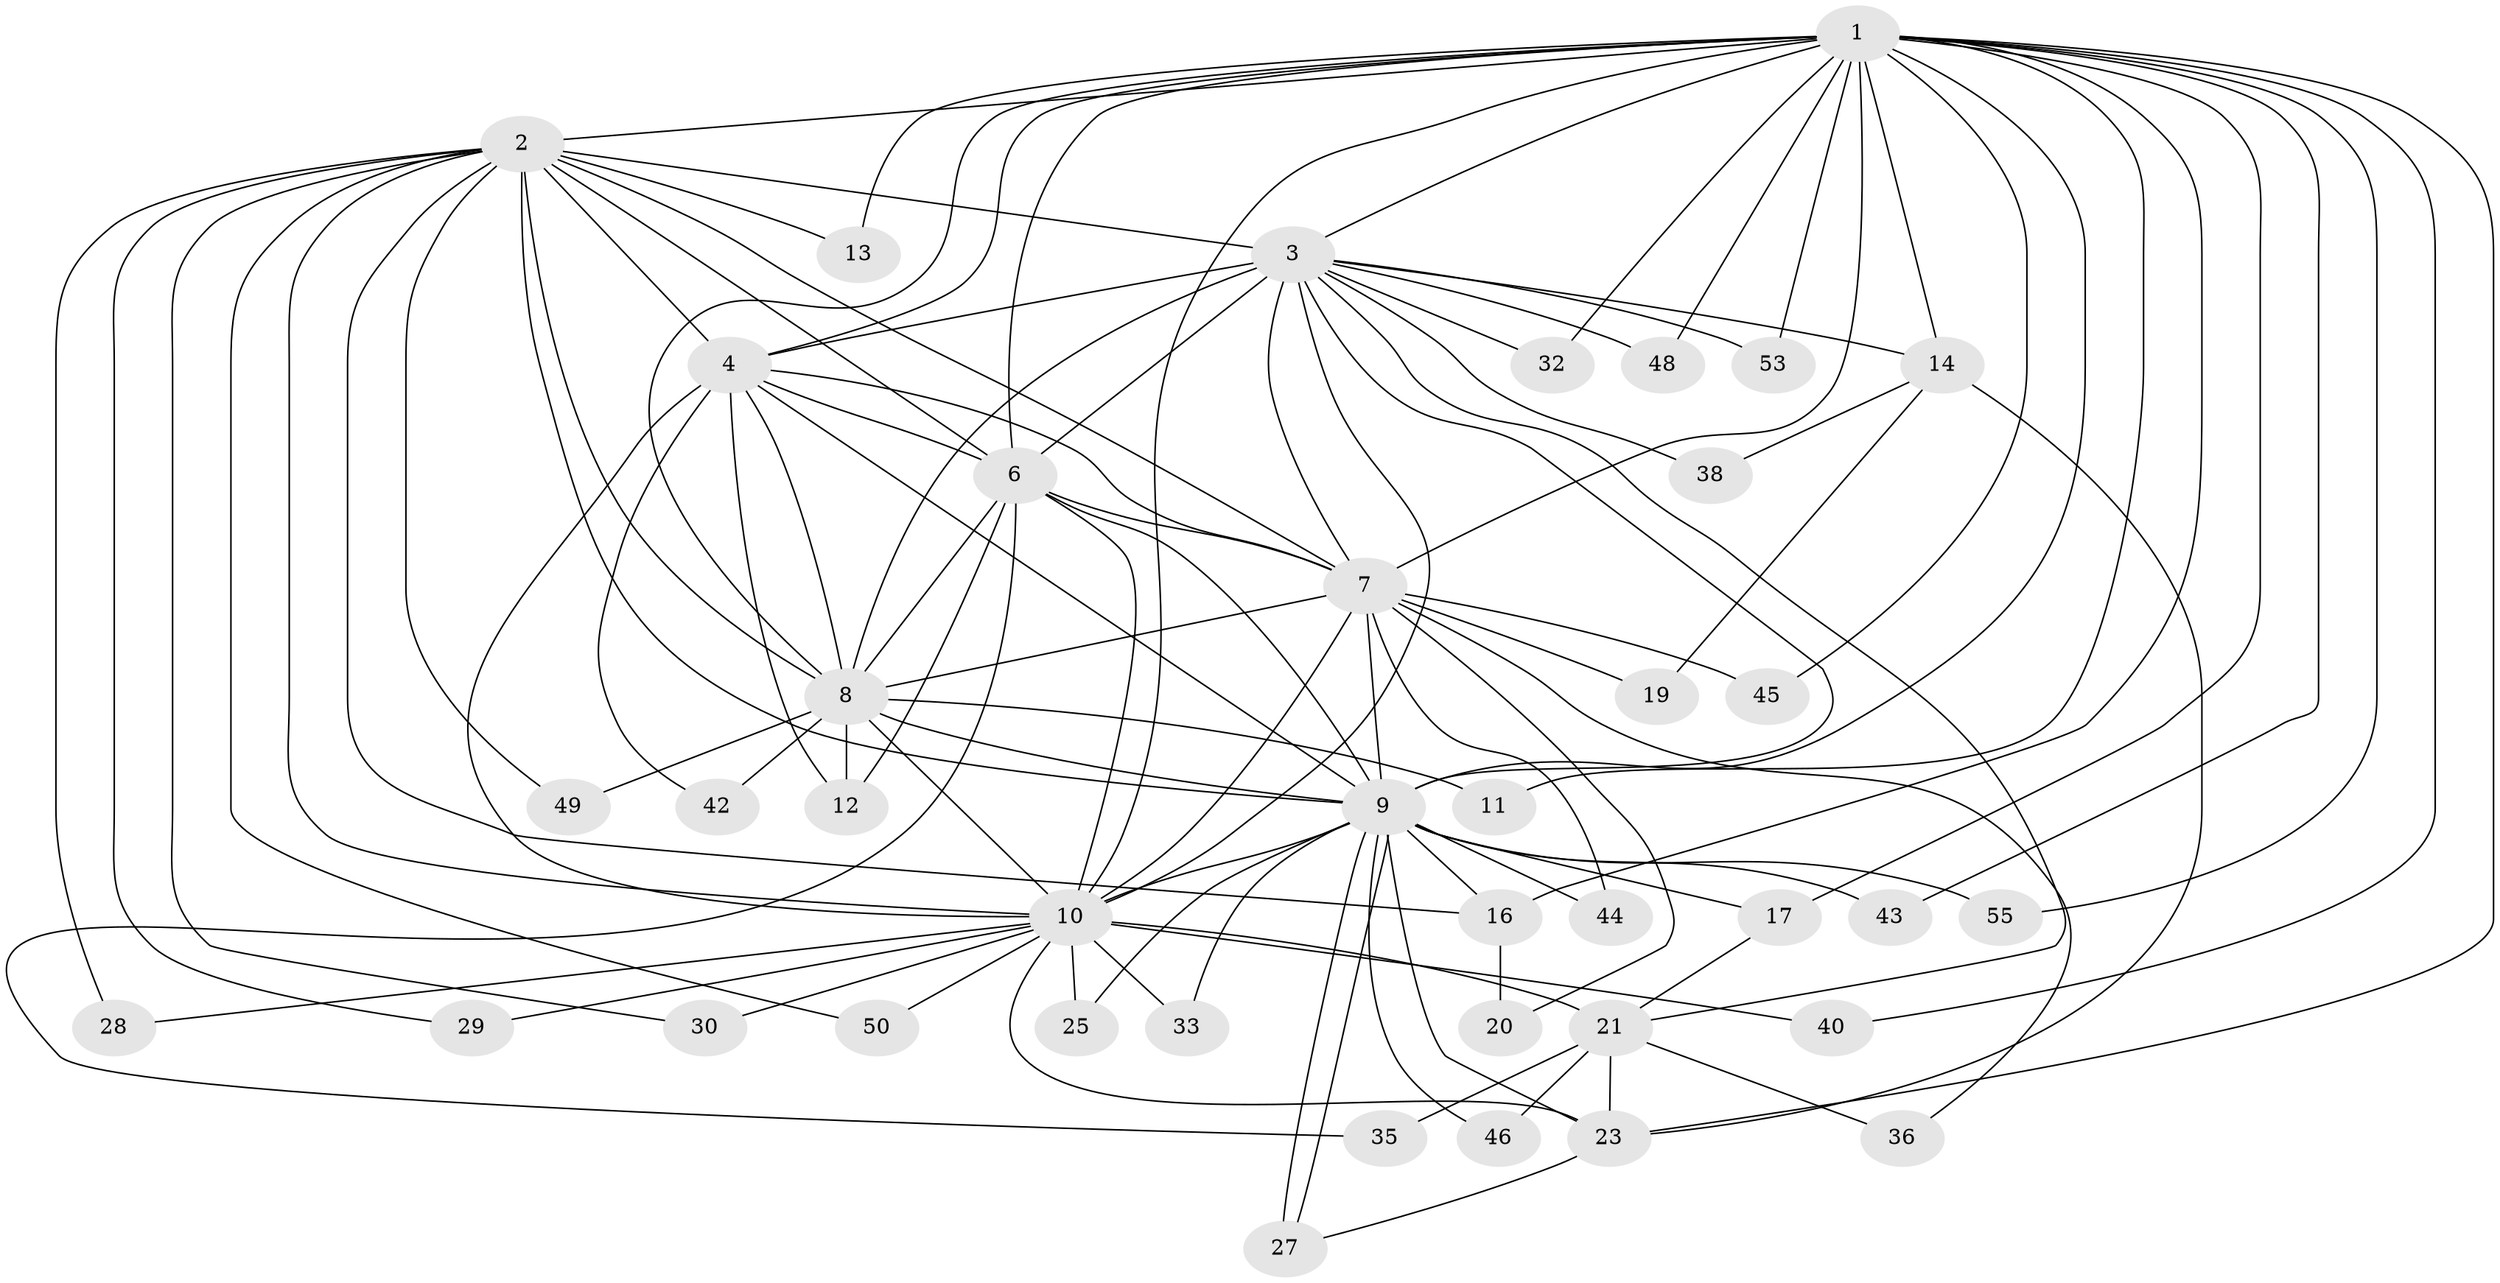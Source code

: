 // Generated by graph-tools (version 1.1) at 2025/51/02/27/25 19:51:52]
// undirected, 40 vertices, 105 edges
graph export_dot {
graph [start="1"]
  node [color=gray90,style=filled];
  1 [super="+31"];
  2 [super="+18"];
  3 [super="+5"];
  4 [super="+39"];
  6 [super="+47"];
  7 [super="+22"];
  8 [super="+15"];
  9 [super="+24"];
  10 [super="+34"];
  11;
  12;
  13;
  14 [super="+54"];
  16 [super="+41"];
  17 [super="+37"];
  19;
  20;
  21 [super="+52"];
  23 [super="+26"];
  25;
  27 [super="+51"];
  28;
  29;
  30;
  32;
  33;
  35;
  36;
  38;
  40;
  42;
  43;
  44;
  45;
  46;
  48;
  49;
  50;
  53;
  55;
  1 -- 2;
  1 -- 3 [weight=2];
  1 -- 4;
  1 -- 6;
  1 -- 7;
  1 -- 8;
  1 -- 9 [weight=2];
  1 -- 10;
  1 -- 11;
  1 -- 13;
  1 -- 14;
  1 -- 16;
  1 -- 17;
  1 -- 32;
  1 -- 40;
  1 -- 43;
  1 -- 45;
  1 -- 48;
  1 -- 55;
  1 -- 53;
  1 -- 23;
  2 -- 3 [weight=3];
  2 -- 4;
  2 -- 6;
  2 -- 7;
  2 -- 8 [weight=2];
  2 -- 9;
  2 -- 10;
  2 -- 13;
  2 -- 28;
  2 -- 29;
  2 -- 30;
  2 -- 49;
  2 -- 50;
  2 -- 16;
  3 -- 4 [weight=2];
  3 -- 6 [weight=2];
  3 -- 7 [weight=2];
  3 -- 8 [weight=2];
  3 -- 9 [weight=2];
  3 -- 10 [weight=2];
  3 -- 14;
  3 -- 32;
  3 -- 48;
  3 -- 53;
  3 -- 38;
  3 -- 21;
  4 -- 6;
  4 -- 7;
  4 -- 8;
  4 -- 9;
  4 -- 10 [weight=2];
  4 -- 12;
  4 -- 42;
  6 -- 7 [weight=2];
  6 -- 8;
  6 -- 9;
  6 -- 10;
  6 -- 35;
  6 -- 12;
  7 -- 8;
  7 -- 9;
  7 -- 10;
  7 -- 19;
  7 -- 20;
  7 -- 36;
  7 -- 44;
  7 -- 45;
  8 -- 9;
  8 -- 10;
  8 -- 11;
  8 -- 12;
  8 -- 49;
  8 -- 42;
  9 -- 10;
  9 -- 16;
  9 -- 17 [weight=2];
  9 -- 23;
  9 -- 25;
  9 -- 27;
  9 -- 27;
  9 -- 33;
  9 -- 43;
  9 -- 44;
  9 -- 46;
  9 -- 55;
  10 -- 21;
  10 -- 25 [weight=2];
  10 -- 28;
  10 -- 29;
  10 -- 30;
  10 -- 33;
  10 -- 40;
  10 -- 50;
  10 -- 23;
  14 -- 19;
  14 -- 38;
  14 -- 23;
  16 -- 20;
  17 -- 21;
  21 -- 23;
  21 -- 35;
  21 -- 36;
  21 -- 46;
  23 -- 27;
}
